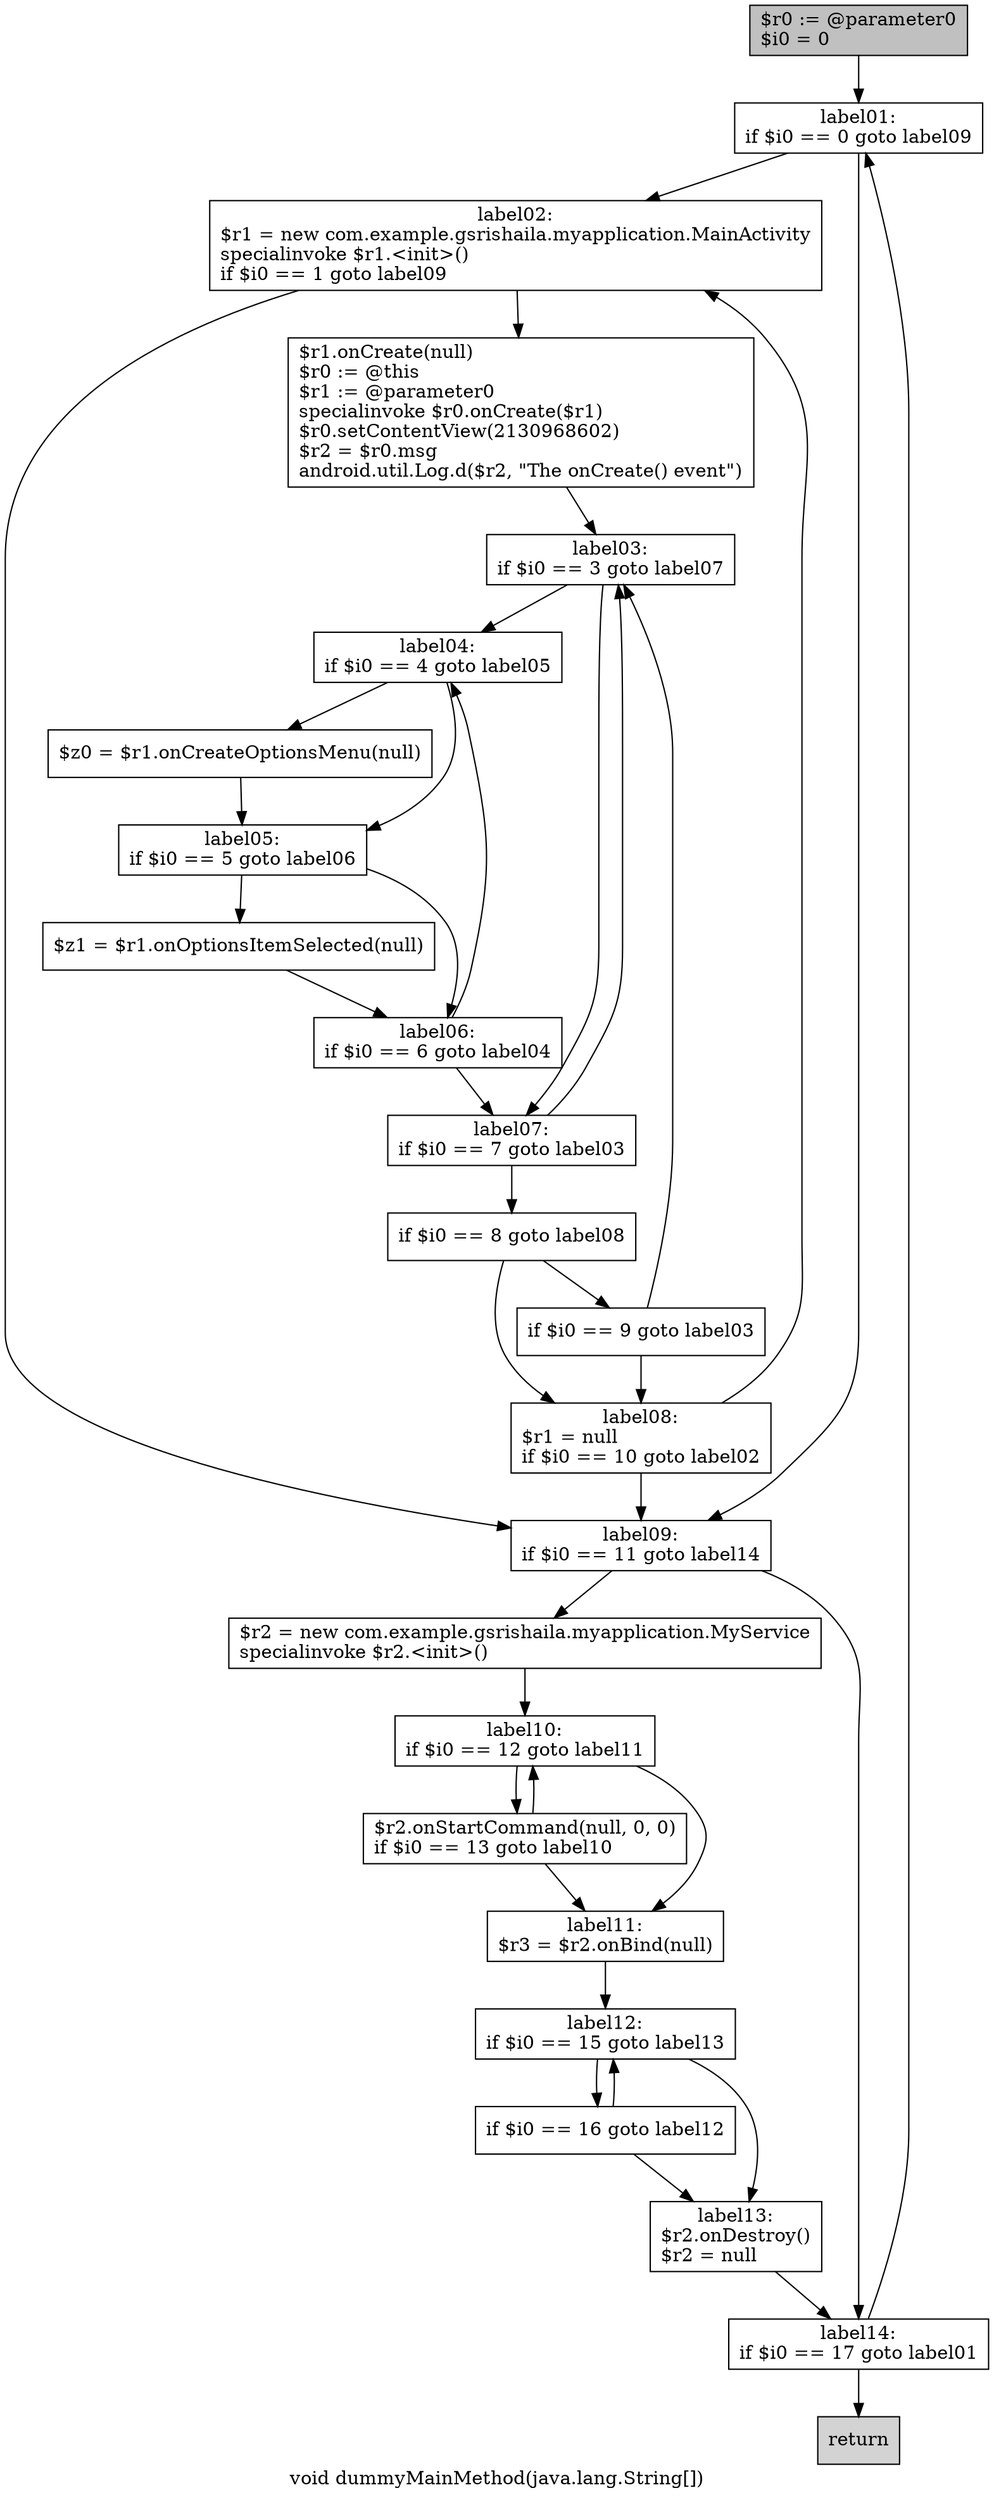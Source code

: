 digraph "void dummyMainMethod(java.lang.String[])" {
    label="void dummyMainMethod(java.lang.String[])";
    node [shape=box];
    "0" [style=filled,fillcolor=gray,label="$r0 := @parameter0\l$i0 = 0\l",];
    "1" [label="label01:\nif $i0 == 0 goto label09\l",];
    "0"->"1";
    "2" [label="label02:\n$r1 = new com.example.gsrishaila.myapplication.MainActivity\lspecialinvoke $r1.<init>()\lif $i0 == 1 goto label09\l",];
    "1"->"2";
    "14" [label="label09:\nif $i0 == 11 goto label14\l",];
    "1"->"14";
    "3" [label="$r1.onCreate(null)\l$r0 := @this\l$r1 := @parameter0\lspecialinvoke $r0.onCreate($r1)\l$r0.setContentView(2130968602)\l$r2 = $r0.msg\landroid.util.Log.d($r2, \"The onCreate() event\")\l",];
    "2"->"3";
    "2"->"14";
    "4" [label="label03:\nif $i0 == 3 goto label07\l",];
    "3"->"4";
    "5" [label="label04:\nif $i0 == 4 goto label05\l",];
    "4"->"5";
    "10" [label="label07:\nif $i0 == 7 goto label03\l",];
    "4"->"10";
    "6" [label="$z0 = $r1.onCreateOptionsMenu(null)\l",];
    "5"->"6";
    "7" [label="label05:\nif $i0 == 5 goto label06\l",];
    "5"->"7";
    "6"->"7";
    "8" [label="$z1 = $r1.onOptionsItemSelected(null)\l",];
    "7"->"8";
    "9" [label="label06:\nif $i0 == 6 goto label04\l",];
    "7"->"9";
    "8"->"9";
    "9"->"5";
    "9"->"10";
    "10"->"4";
    "11" [label="if $i0 == 8 goto label08\l",];
    "10"->"11";
    "12" [label="if $i0 == 9 goto label03\l",];
    "11"->"12";
    "13" [label="label08:\n$r1 = null\lif $i0 == 10 goto label02\l",];
    "11"->"13";
    "12"->"4";
    "12"->"13";
    "13"->"2";
    "13"->"14";
    "15" [label="$r2 = new com.example.gsrishaila.myapplication.MyService\lspecialinvoke $r2.<init>()\l",];
    "14"->"15";
    "22" [label="label14:\nif $i0 == 17 goto label01\l",];
    "14"->"22";
    "16" [label="label10:\nif $i0 == 12 goto label11\l",];
    "15"->"16";
    "17" [label="$r2.onStartCommand(null, 0, 0)\lif $i0 == 13 goto label10\l",];
    "16"->"17";
    "18" [label="label11:\n$r3 = $r2.onBind(null)\l",];
    "16"->"18";
    "17"->"16";
    "17"->"18";
    "19" [label="label12:\nif $i0 == 15 goto label13\l",];
    "18"->"19";
    "20" [label="if $i0 == 16 goto label12\l",];
    "19"->"20";
    "21" [label="label13:\n$r2.onDestroy()\l$r2 = null\l",];
    "19"->"21";
    "20"->"19";
    "20"->"21";
    "21"->"22";
    "22"->"1";
    "23" [style=filled,fillcolor=lightgray,label="return\l",];
    "22"->"23";
}
